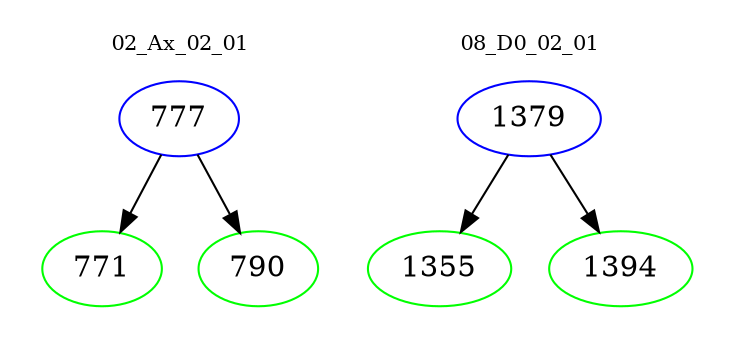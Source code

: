 digraph{
subgraph cluster_0 {
color = white
label = "02_Ax_02_01";
fontsize=10;
T0_777 [label="777", color="blue"]
T0_777 -> T0_771 [color="black"]
T0_771 [label="771", color="green"]
T0_777 -> T0_790 [color="black"]
T0_790 [label="790", color="green"]
}
subgraph cluster_1 {
color = white
label = "08_D0_02_01";
fontsize=10;
T1_1379 [label="1379", color="blue"]
T1_1379 -> T1_1355 [color="black"]
T1_1355 [label="1355", color="green"]
T1_1379 -> T1_1394 [color="black"]
T1_1394 [label="1394", color="green"]
}
}
